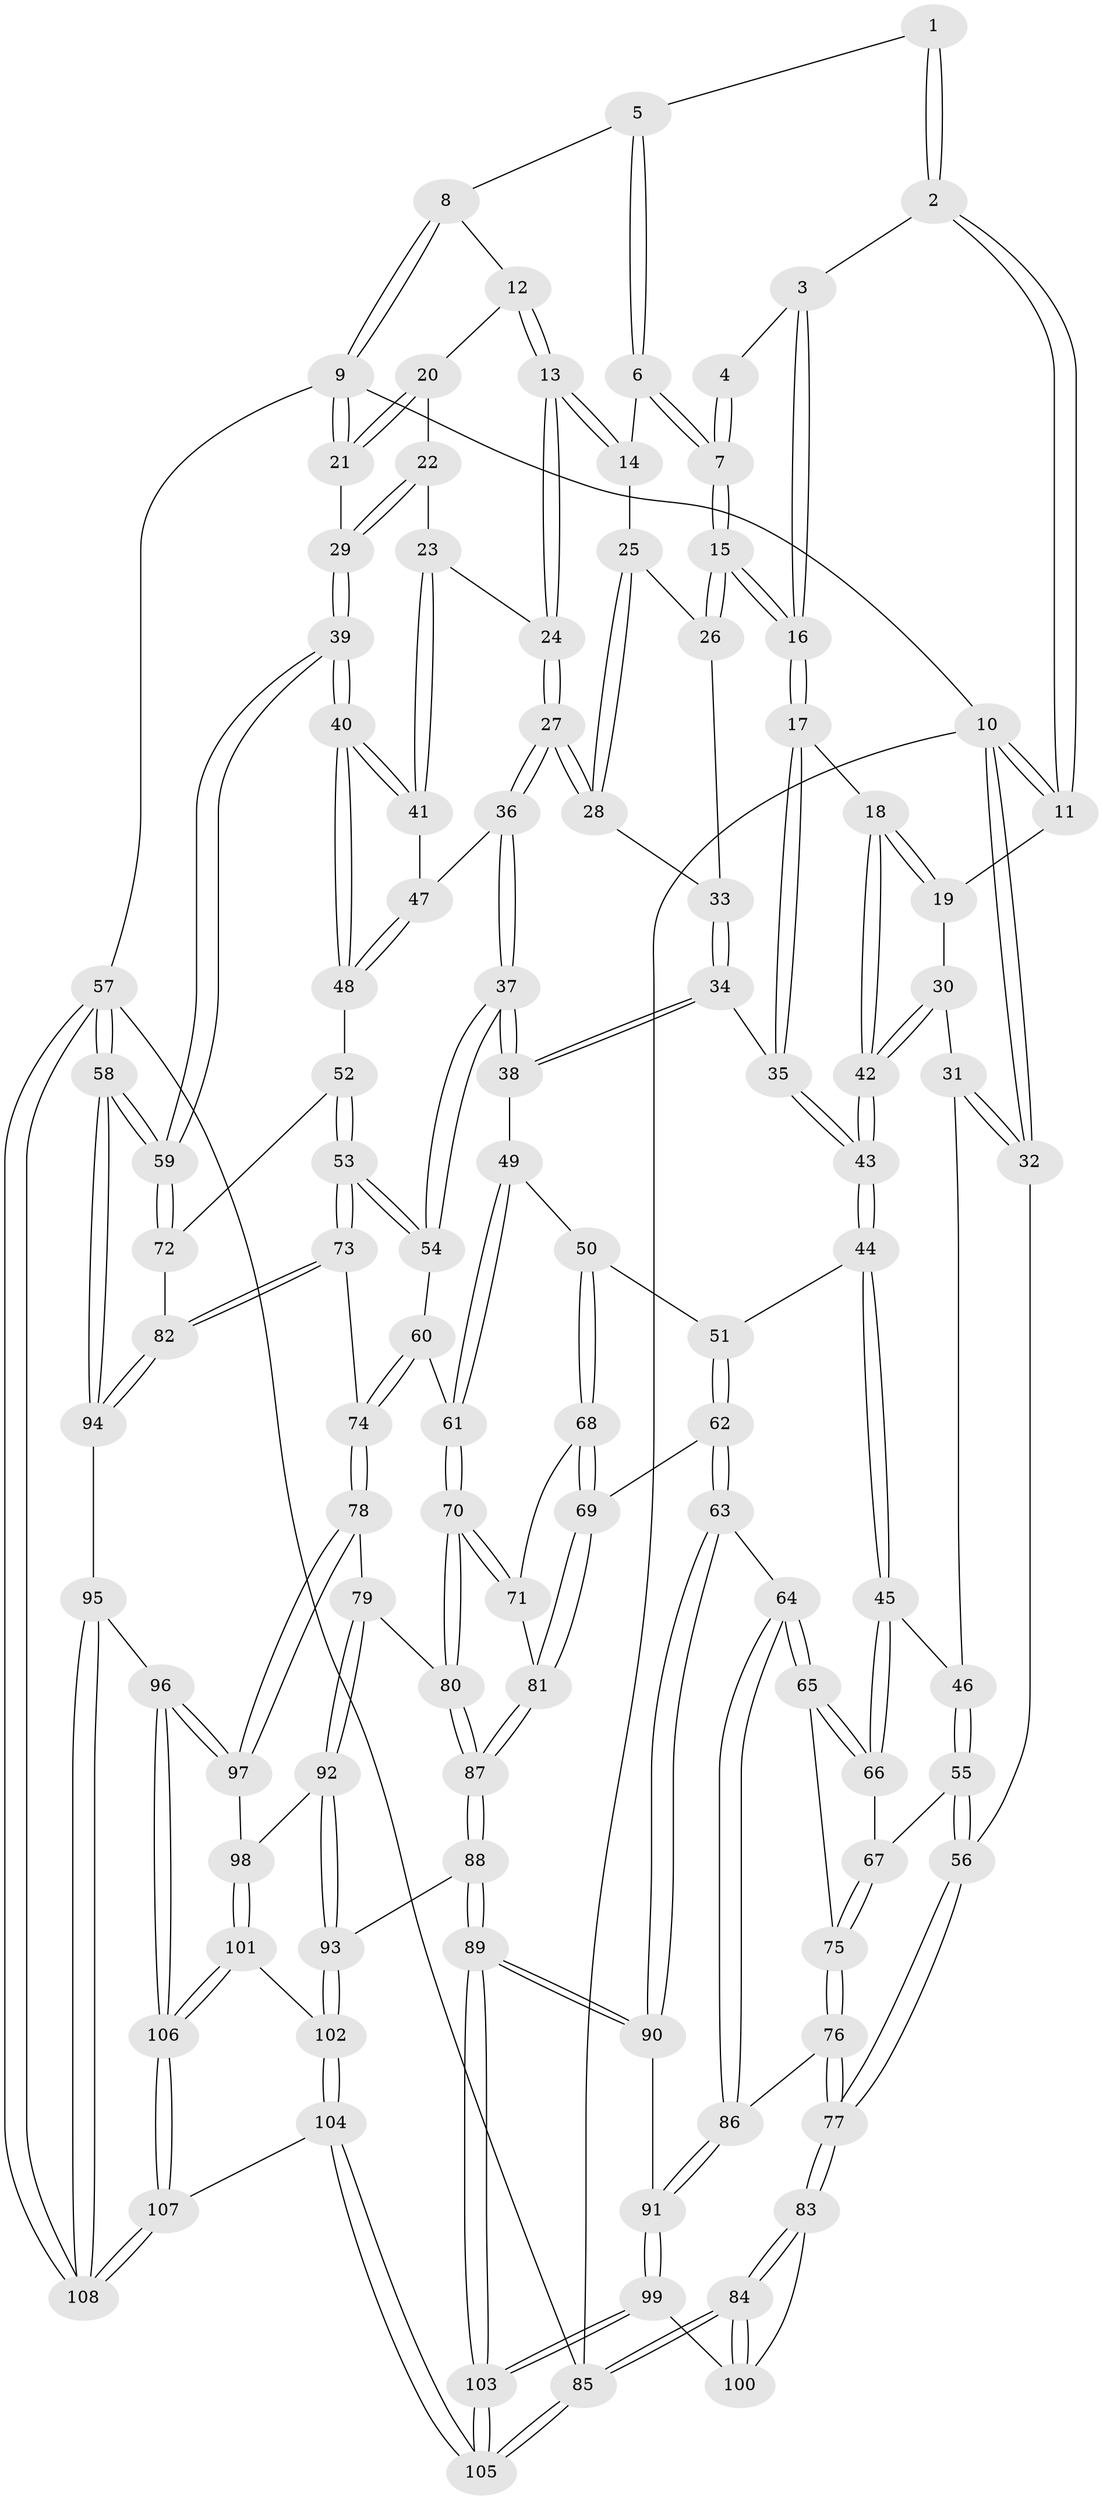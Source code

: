 // Generated by graph-tools (version 1.1) at 2025/27/03/09/25 03:27:06]
// undirected, 108 vertices, 267 edges
graph export_dot {
graph [start="1"]
  node [color=gray90,style=filled];
  1 [pos="+0.7282510414779052+0"];
  2 [pos="+0.24526854206132706+0"];
  3 [pos="+0.4996762883999862+0.09019785044768766"];
  4 [pos="+0.6856210996840243+0"];
  5 [pos="+0.7441097032043195+0"];
  6 [pos="+0.6650603751393013+0.15908123023414436"];
  7 [pos="+0.5484569048554234+0.1852418982676953"];
  8 [pos="+0.7582834271616476+0"];
  9 [pos="+1+0"];
  10 [pos="+0+0"];
  11 [pos="+0.22063955536949434+0"];
  12 [pos="+0.8094886090398646+0.01567744636018822"];
  13 [pos="+0.7817635068879477+0.1960148483468849"];
  14 [pos="+0.6754107973372967+0.16508390886566582"];
  15 [pos="+0.5399867499562816+0.19112855372913304"];
  16 [pos="+0.5230493421747583+0.19651084432235996"];
  17 [pos="+0.5153593333665387+0.2036446735332763"];
  18 [pos="+0.492977687843137+0.20492203540698903"];
  19 [pos="+0.283117606097065+0.13549936447280791"];
  20 [pos="+0.8934138352075676+0.09907619956491659"];
  21 [pos="+1+0.08454644417543092"];
  22 [pos="+0.9233342589614105+0.20863390968979112"];
  23 [pos="+0.8997095163116959+0.22797838524856476"];
  24 [pos="+0.8060892769796351+0.2514118915323207"];
  25 [pos="+0.6750778480454958+0.17719211767096127"];
  26 [pos="+0.6537948157297874+0.26188641192866646"];
  27 [pos="+0.7790237964838848+0.31496115468019803"];
  28 [pos="+0.6803109053219482+0.2687482957544898"];
  29 [pos="+1+0.11821240943362495"];
  30 [pos="+0.26972921698156443+0.16574228068544594"];
  31 [pos="+0.22905637486903774+0.20675858164167393"];
  32 [pos="+0+0.32299631698663034"];
  33 [pos="+0.6559255249469286+0.26353344365447745"];
  34 [pos="+0.5820707574445009+0.3753399227253102"];
  35 [pos="+0.5489567273819819+0.34916340205797636"];
  36 [pos="+0.7764859533176823+0.36487523304489883"];
  37 [pos="+0.7320015352886026+0.4227393428307136"];
  38 [pos="+0.614783011940059+0.4124285083013862"];
  39 [pos="+1+0.4241874127099966"];
  40 [pos="+1+0.42428191181687186"];
  41 [pos="+0.9610123424265409+0.3314008983422369"];
  42 [pos="+0.3716182017088718+0.354316984859281"];
  43 [pos="+0.36931028886021044+0.4244703807271454"];
  44 [pos="+0.35501833020568+0.4504669122810757"];
  45 [pos="+0.29952293964433113+0.4623399882061768"];
  46 [pos="+0.23243049037679472+0.41238963758926916"];
  47 [pos="+0.8455247377920391+0.38291603202797425"];
  48 [pos="+0.970038627206366+0.4770747262482196"];
  49 [pos="+0.5627113773887177+0.48555093507438357"];
  50 [pos="+0.4586872264945565+0.5184283309207288"];
  51 [pos="+0.390632623268285+0.4834848073225489"];
  52 [pos="+0.9067626687371162+0.5422746529320824"];
  53 [pos="+0.7903444736539784+0.5635206533373359"];
  54 [pos="+0.7509749568141522+0.5052570641126936"];
  55 [pos="+0+0.3863694706843922"];
  56 [pos="+0+0.36571923425064234"];
  57 [pos="+1+1"];
  58 [pos="+1+0.9242206422390205"];
  59 [pos="+1+0.7016565280523434"];
  60 [pos="+0.6301395122304505+0.576958890940711"];
  61 [pos="+0.6047605412587654+0.5865474271131207"];
  62 [pos="+0.3799368074268329+0.6459641916126344"];
  63 [pos="+0.3615931865012905+0.6593644501674752"];
  64 [pos="+0.26435627615992074+0.6285253154592283"];
  65 [pos="+0.2664927962151277+0.535065965302045"];
  66 [pos="+0.2694642559568761+0.5177590405441288"];
  67 [pos="+0.0803311593097511+0.5410142456809618"];
  68 [pos="+0.4604365072459296+0.5238412062085214"];
  69 [pos="+0.40295943682964813+0.6460096642868985"];
  70 [pos="+0.5833941798650082+0.6356563011517382"];
  71 [pos="+0.4879110019208188+0.5916995065782468"];
  72 [pos="+0.9441666094610649+0.6139603388366045"];
  73 [pos="+0.7805704786396216+0.6625132529437089"];
  74 [pos="+0.7581421395048442+0.6761783781317204"];
  75 [pos="+0.10979814502945133+0.6126884868686623"];
  76 [pos="+0.11959192748869335+0.6676894445688174"];
  77 [pos="+0+0.7232557056031383"];
  78 [pos="+0.7208488652532943+0.703208232785428"];
  79 [pos="+0.629696867594945+0.6727545943152522"];
  80 [pos="+0.5850033506311335+0.6426137428844891"];
  81 [pos="+0.4510777950107053+0.6532498686026804"];
  82 [pos="+0.8728854444683927+0.7245049111969897"];
  83 [pos="+0+0.781321448336945"];
  84 [pos="+0+1"];
  85 [pos="+0+1"];
  86 [pos="+0.18777443625945558+0.7265138147392091"];
  87 [pos="+0.49275578349293925+0.7523244787874585"];
  88 [pos="+0.4907216863174897+0.7616208674250726"];
  89 [pos="+0.3945829274820325+0.7833228180126494"];
  90 [pos="+0.37571485545309496+0.7644581751444912"];
  91 [pos="+0.1887045951398891+0.7332061921536402"];
  92 [pos="+0.5833399280692343+0.792081573478124"];
  93 [pos="+0.4928191886885193+0.7637557144264547"];
  94 [pos="+0.9130343388095034+0.7801046692393421"];
  95 [pos="+0.7693330092212217+0.8877443436062319"];
  96 [pos="+0.73762621215045+0.8888539339422556"];
  97 [pos="+0.6984358149696366+0.7866979023547648"];
  98 [pos="+0.5875865855474424+0.7948798033241202"];
  99 [pos="+0.15885867976317183+0.8431352962707594"];
  100 [pos="+0.15055125228835092+0.8424557488006015"];
  101 [pos="+0.5948788671298999+0.9100259829041732"];
  102 [pos="+0.500630527659955+0.8358617599463316"];
  103 [pos="+0.28209565698431854+1"];
  104 [pos="+0.39504741564091184+1"];
  105 [pos="+0.2977851894396285+1"];
  106 [pos="+0.6303794754166615+1"];
  107 [pos="+0.5667109784455623+1"];
  108 [pos="+1+1"];
  1 -- 2;
  1 -- 2;
  1 -- 5;
  2 -- 3;
  2 -- 11;
  2 -- 11;
  3 -- 4;
  3 -- 16;
  3 -- 16;
  4 -- 7;
  4 -- 7;
  5 -- 6;
  5 -- 6;
  5 -- 8;
  6 -- 7;
  6 -- 7;
  6 -- 14;
  7 -- 15;
  7 -- 15;
  8 -- 9;
  8 -- 9;
  8 -- 12;
  9 -- 10;
  9 -- 21;
  9 -- 21;
  9 -- 57;
  10 -- 11;
  10 -- 11;
  10 -- 32;
  10 -- 32;
  10 -- 85;
  11 -- 19;
  12 -- 13;
  12 -- 13;
  12 -- 20;
  13 -- 14;
  13 -- 14;
  13 -- 24;
  13 -- 24;
  14 -- 25;
  15 -- 16;
  15 -- 16;
  15 -- 26;
  15 -- 26;
  16 -- 17;
  16 -- 17;
  17 -- 18;
  17 -- 35;
  17 -- 35;
  18 -- 19;
  18 -- 19;
  18 -- 42;
  18 -- 42;
  19 -- 30;
  20 -- 21;
  20 -- 21;
  20 -- 22;
  21 -- 29;
  22 -- 23;
  22 -- 29;
  22 -- 29;
  23 -- 24;
  23 -- 41;
  23 -- 41;
  24 -- 27;
  24 -- 27;
  25 -- 26;
  25 -- 28;
  25 -- 28;
  26 -- 33;
  27 -- 28;
  27 -- 28;
  27 -- 36;
  27 -- 36;
  28 -- 33;
  29 -- 39;
  29 -- 39;
  30 -- 31;
  30 -- 42;
  30 -- 42;
  31 -- 32;
  31 -- 32;
  31 -- 46;
  32 -- 56;
  33 -- 34;
  33 -- 34;
  34 -- 35;
  34 -- 38;
  34 -- 38;
  35 -- 43;
  35 -- 43;
  36 -- 37;
  36 -- 37;
  36 -- 47;
  37 -- 38;
  37 -- 38;
  37 -- 54;
  37 -- 54;
  38 -- 49;
  39 -- 40;
  39 -- 40;
  39 -- 59;
  39 -- 59;
  40 -- 41;
  40 -- 41;
  40 -- 48;
  40 -- 48;
  41 -- 47;
  42 -- 43;
  42 -- 43;
  43 -- 44;
  43 -- 44;
  44 -- 45;
  44 -- 45;
  44 -- 51;
  45 -- 46;
  45 -- 66;
  45 -- 66;
  46 -- 55;
  46 -- 55;
  47 -- 48;
  47 -- 48;
  48 -- 52;
  49 -- 50;
  49 -- 61;
  49 -- 61;
  50 -- 51;
  50 -- 68;
  50 -- 68;
  51 -- 62;
  51 -- 62;
  52 -- 53;
  52 -- 53;
  52 -- 72;
  53 -- 54;
  53 -- 54;
  53 -- 73;
  53 -- 73;
  54 -- 60;
  55 -- 56;
  55 -- 56;
  55 -- 67;
  56 -- 77;
  56 -- 77;
  57 -- 58;
  57 -- 58;
  57 -- 108;
  57 -- 108;
  57 -- 85;
  58 -- 59;
  58 -- 59;
  58 -- 94;
  58 -- 94;
  59 -- 72;
  59 -- 72;
  60 -- 61;
  60 -- 74;
  60 -- 74;
  61 -- 70;
  61 -- 70;
  62 -- 63;
  62 -- 63;
  62 -- 69;
  63 -- 64;
  63 -- 90;
  63 -- 90;
  64 -- 65;
  64 -- 65;
  64 -- 86;
  64 -- 86;
  65 -- 66;
  65 -- 66;
  65 -- 75;
  66 -- 67;
  67 -- 75;
  67 -- 75;
  68 -- 69;
  68 -- 69;
  68 -- 71;
  69 -- 81;
  69 -- 81;
  70 -- 71;
  70 -- 71;
  70 -- 80;
  70 -- 80;
  71 -- 81;
  72 -- 82;
  73 -- 74;
  73 -- 82;
  73 -- 82;
  74 -- 78;
  74 -- 78;
  75 -- 76;
  75 -- 76;
  76 -- 77;
  76 -- 77;
  76 -- 86;
  77 -- 83;
  77 -- 83;
  78 -- 79;
  78 -- 97;
  78 -- 97;
  79 -- 80;
  79 -- 92;
  79 -- 92;
  80 -- 87;
  80 -- 87;
  81 -- 87;
  81 -- 87;
  82 -- 94;
  82 -- 94;
  83 -- 84;
  83 -- 84;
  83 -- 100;
  84 -- 85;
  84 -- 85;
  84 -- 100;
  84 -- 100;
  85 -- 105;
  85 -- 105;
  86 -- 91;
  86 -- 91;
  87 -- 88;
  87 -- 88;
  88 -- 89;
  88 -- 89;
  88 -- 93;
  89 -- 90;
  89 -- 90;
  89 -- 103;
  89 -- 103;
  90 -- 91;
  91 -- 99;
  91 -- 99;
  92 -- 93;
  92 -- 93;
  92 -- 98;
  93 -- 102;
  93 -- 102;
  94 -- 95;
  95 -- 96;
  95 -- 108;
  95 -- 108;
  96 -- 97;
  96 -- 97;
  96 -- 106;
  96 -- 106;
  97 -- 98;
  98 -- 101;
  98 -- 101;
  99 -- 100;
  99 -- 103;
  99 -- 103;
  101 -- 102;
  101 -- 106;
  101 -- 106;
  102 -- 104;
  102 -- 104;
  103 -- 105;
  103 -- 105;
  104 -- 105;
  104 -- 105;
  104 -- 107;
  106 -- 107;
  106 -- 107;
  107 -- 108;
  107 -- 108;
}
